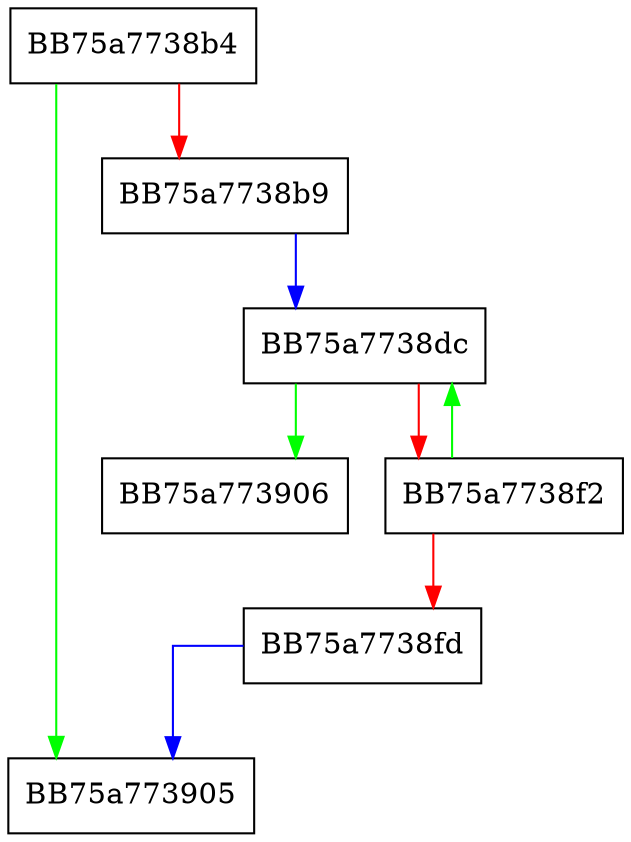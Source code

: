digraph _wcscats {
  node [shape="box"];
  graph [splines=ortho];
  BB75a7738b4 -> BB75a773905 [color="green"];
  BB75a7738b4 -> BB75a7738b9 [color="red"];
  BB75a7738b9 -> BB75a7738dc [color="blue"];
  BB75a7738dc -> BB75a773906 [color="green"];
  BB75a7738dc -> BB75a7738f2 [color="red"];
  BB75a7738f2 -> BB75a7738dc [color="green"];
  BB75a7738f2 -> BB75a7738fd [color="red"];
  BB75a7738fd -> BB75a773905 [color="blue"];
}